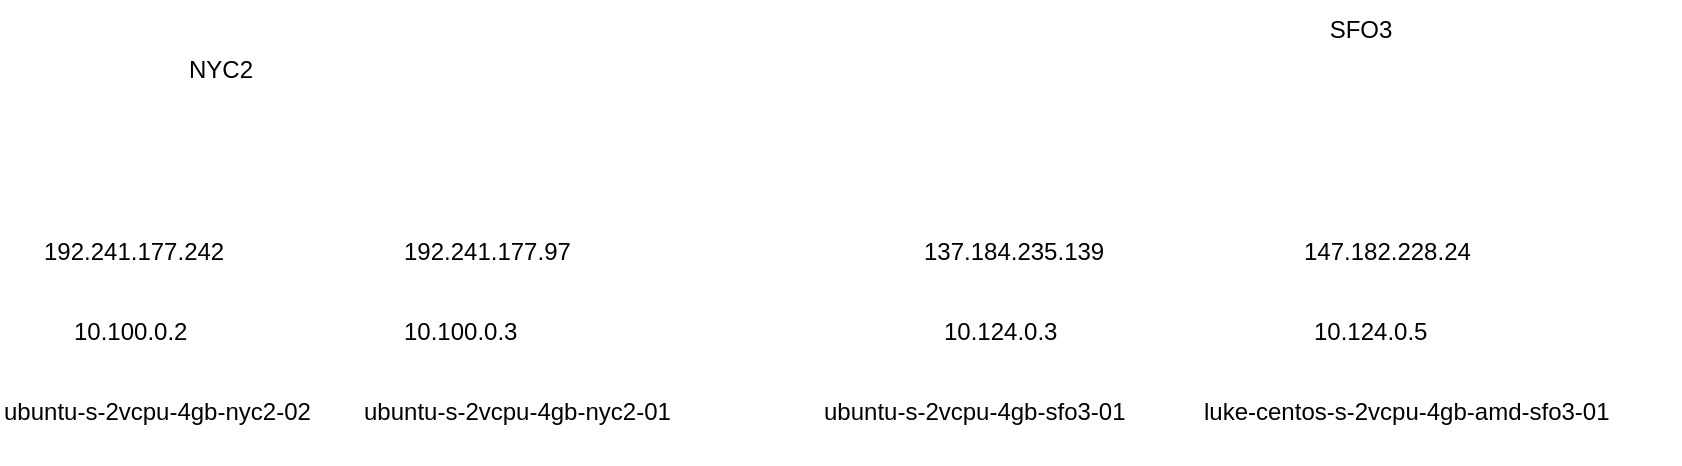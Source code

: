 <mxfile version="24.7.16">
  <diagram name="第 1 页" id="8Y7HWVvgqwm-M5wttnyH">
    <mxGraphModel dx="1748" dy="1358" grid="1" gridSize="10" guides="1" tooltips="1" connect="1" arrows="1" fold="1" page="1" pageScale="1" pageWidth="827" pageHeight="1169" math="0" shadow="0">
      <root>
        <mxCell id="0" />
        <mxCell id="1" parent="0" />
        <mxCell id="Q0tnMBf9tTAo9GiRD6wi-1" value="10.100.0.2" style="text;whiteSpace=wrap;" vertex="1" parent="1">
          <mxGeometry x="-5" y="390" width="90" height="40" as="geometry" />
        </mxCell>
        <mxCell id="Q0tnMBf9tTAo9GiRD6wi-2" value="192.241.177.242" style="text;whiteSpace=wrap;" vertex="1" parent="1">
          <mxGeometry x="-20" y="350" width="120" height="40" as="geometry" />
        </mxCell>
        <mxCell id="Q0tnMBf9tTAo9GiRD6wi-3" value="NYC2" style="text;html=1;align=center;verticalAlign=middle;resizable=0;points=[];autosize=1;strokeColor=none;fillColor=none;" vertex="1" parent="1">
          <mxGeometry x="40" y="258" width="60" height="30" as="geometry" />
        </mxCell>
        <mxCell id="Q0tnMBf9tTAo9GiRD6wi-4" value="192.241.177.97" style="text;whiteSpace=wrap;" vertex="1" parent="1">
          <mxGeometry x="160" y="350" width="120" height="40" as="geometry" />
        </mxCell>
        <mxCell id="Q0tnMBf9tTAo9GiRD6wi-5" value="10.100.0.3" style="text;whiteSpace=wrap;" vertex="1" parent="1">
          <mxGeometry x="160" y="390" width="90" height="40" as="geometry" />
        </mxCell>
        <mxCell id="Q0tnMBf9tTAo9GiRD6wi-6" value="SFO3" style="text;html=1;align=center;verticalAlign=middle;resizable=0;points=[];autosize=1;strokeColor=none;fillColor=none;" vertex="1" parent="1">
          <mxGeometry x="615" y="238" width="50" height="30" as="geometry" />
        </mxCell>
        <mxCell id="Q0tnMBf9tTAo9GiRD6wi-7" value="137.184.235.139" style="text;whiteSpace=wrap;" vertex="1" parent="1">
          <mxGeometry x="420" y="350" width="120" height="40" as="geometry" />
        </mxCell>
        <mxCell id="Q0tnMBf9tTAo9GiRD6wi-8" value="10.124.0.3" style="text;whiteSpace=wrap;" vertex="1" parent="1">
          <mxGeometry x="430" y="390" width="90" height="40" as="geometry" />
        </mxCell>
        <mxCell id="Q0tnMBf9tTAo9GiRD6wi-9" value="147.182.228.24" style="text;whiteSpace=wrap;" vertex="1" parent="1">
          <mxGeometry x="610" y="350" width="120" height="40" as="geometry" />
        </mxCell>
        <mxCell id="Q0tnMBf9tTAo9GiRD6wi-10" value="10.124.0.5" style="text;whiteSpace=wrap;" vertex="1" parent="1">
          <mxGeometry x="615" y="390" width="90" height="40" as="geometry" />
        </mxCell>
        <mxCell id="Q0tnMBf9tTAo9GiRD6wi-11" value="ubuntu-s-2vcpu-4gb-nyc2-02" style="text;whiteSpace=wrap;" vertex="1" parent="1">
          <mxGeometry x="-40" y="430" width="190" height="40" as="geometry" />
        </mxCell>
        <mxCell id="Q0tnMBf9tTAo9GiRD6wi-12" value="ubuntu-s-2vcpu-4gb-nyc2-01" style="text;whiteSpace=wrap;" vertex="1" parent="1">
          <mxGeometry x="140" y="430" width="190" height="40" as="geometry" />
        </mxCell>
        <mxCell id="Q0tnMBf9tTAo9GiRD6wi-13" value="ubuntu-s-2vcpu-4gb-sfo3-01" style="text;whiteSpace=wrap;" vertex="1" parent="1">
          <mxGeometry x="370" y="430" width="180" height="40" as="geometry" />
        </mxCell>
        <mxCell id="Q0tnMBf9tTAo9GiRD6wi-14" value="luke-centos-s-2vcpu-4gb-amd-sfo3-01" style="text;whiteSpace=wrap;" vertex="1" parent="1">
          <mxGeometry x="560" y="430" width="240" height="40" as="geometry" />
        </mxCell>
      </root>
    </mxGraphModel>
  </diagram>
</mxfile>
